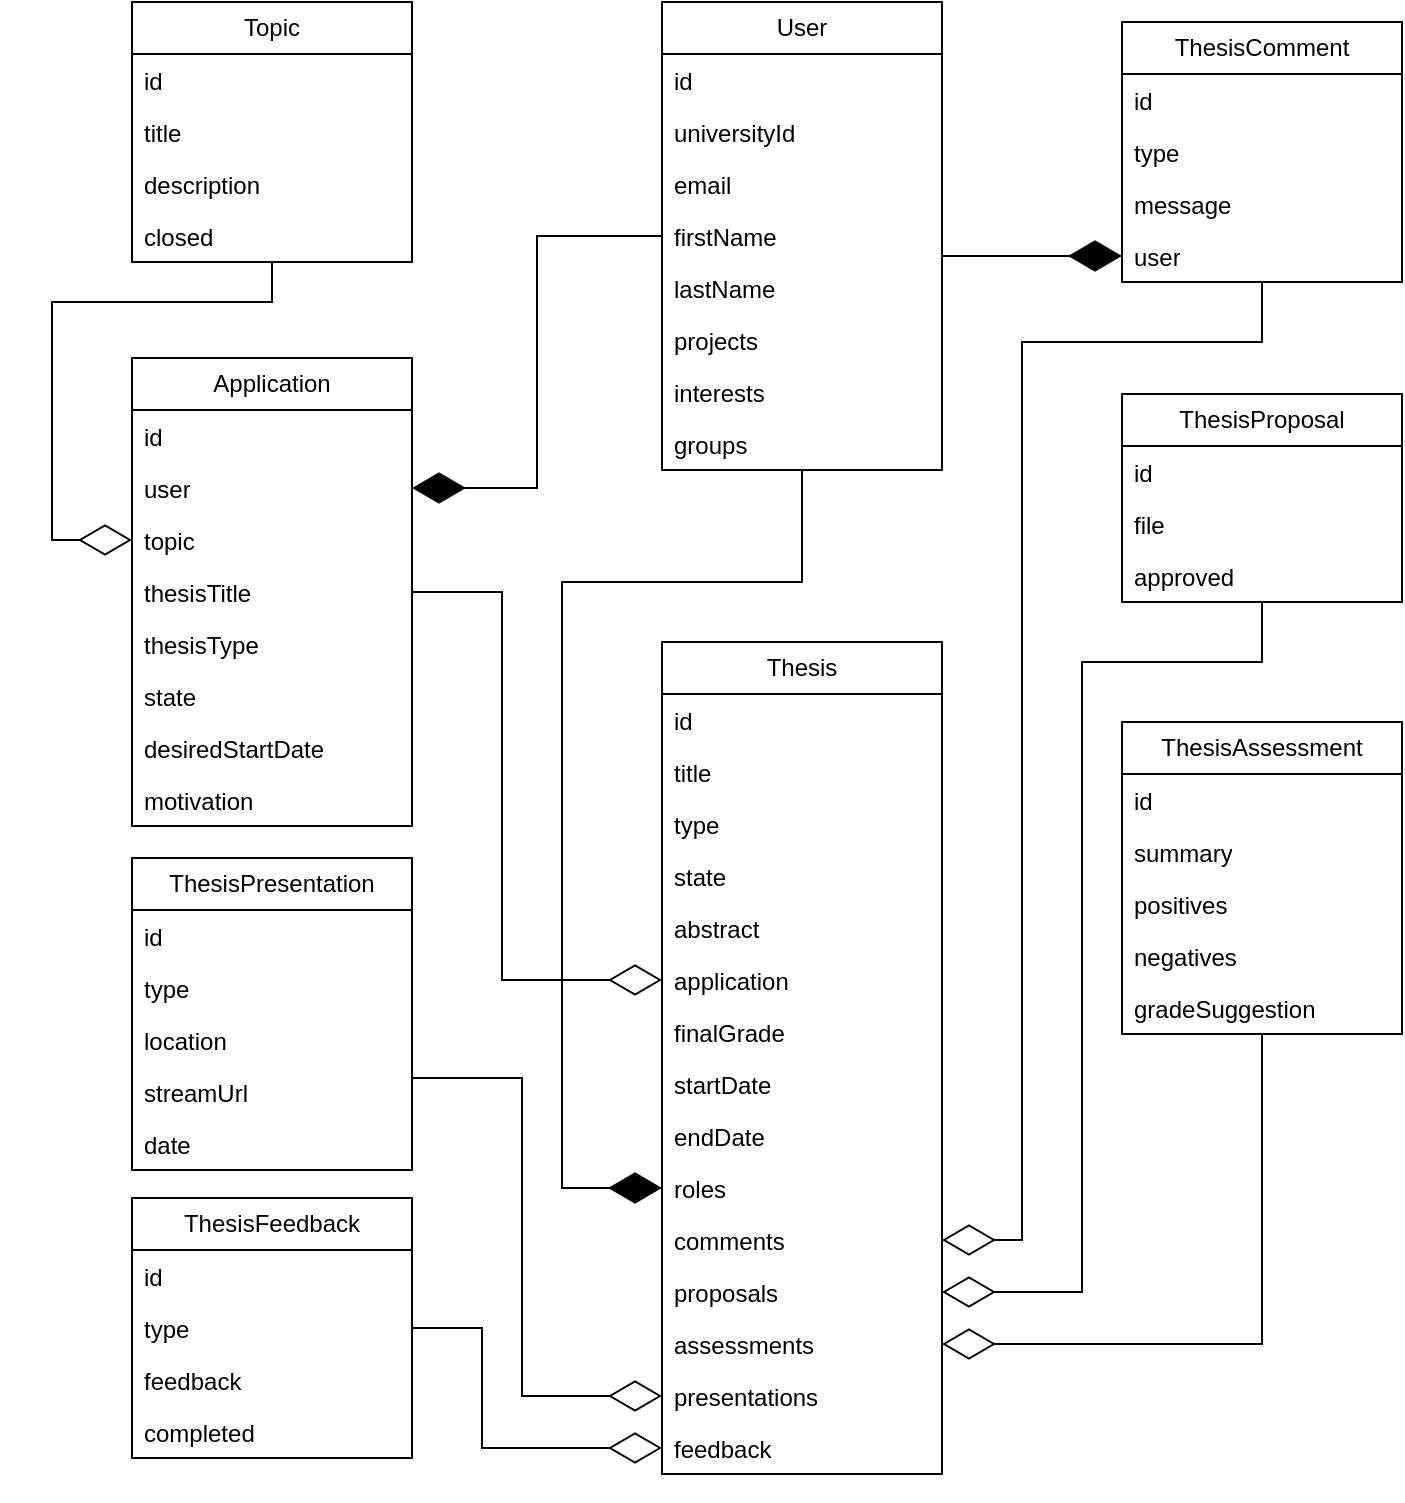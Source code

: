 <mxfile version="24.7.17">
  <diagram name="Page-1" id="Ormo84W_c2IyfqfIDuit">
    <mxGraphModel dx="2106" dy="2141" grid="1" gridSize="10" guides="1" tooltips="1" connect="1" arrows="1" fold="1" page="1" pageScale="1" pageWidth="827" pageHeight="1169" math="0" shadow="0">
      <root>
        <mxCell id="0" />
        <mxCell id="1" parent="0" />
        <mxCell id="oH70vvtLdWhHZ5SHcvYB-1" value="Application" style="swimlane;fontStyle=0;childLayout=stackLayout;horizontal=1;startSize=26;fillColor=none;horizontalStack=0;resizeParent=1;resizeParentMax=0;resizeLast=0;collapsible=1;marginBottom=0;whiteSpace=wrap;html=1;" vertex="1" parent="1">
          <mxGeometry x="95" y="-312" width="140" height="234" as="geometry" />
        </mxCell>
        <mxCell id="oH70vvtLdWhHZ5SHcvYB-2" value="id" style="text;strokeColor=none;fillColor=none;align=left;verticalAlign=top;spacingLeft=4;spacingRight=4;overflow=hidden;rotatable=0;points=[[0,0.5],[1,0.5]];portConstraint=eastwest;whiteSpace=wrap;html=1;" vertex="1" parent="oH70vvtLdWhHZ5SHcvYB-1">
          <mxGeometry y="26" width="140" height="26" as="geometry" />
        </mxCell>
        <mxCell id="oH70vvtLdWhHZ5SHcvYB-3" value="user" style="text;strokeColor=none;fillColor=none;align=left;verticalAlign=top;spacingLeft=4;spacingRight=4;overflow=hidden;rotatable=0;points=[[0,0.5],[1,0.5]];portConstraint=eastwest;whiteSpace=wrap;html=1;" vertex="1" parent="oH70vvtLdWhHZ5SHcvYB-1">
          <mxGeometry y="52" width="140" height="26" as="geometry" />
        </mxCell>
        <mxCell id="oH70vvtLdWhHZ5SHcvYB-4" value="topic" style="text;strokeColor=none;fillColor=none;align=left;verticalAlign=top;spacingLeft=4;spacingRight=4;overflow=hidden;rotatable=0;points=[[0,0.5],[1,0.5]];portConstraint=eastwest;whiteSpace=wrap;html=1;" vertex="1" parent="oH70vvtLdWhHZ5SHcvYB-1">
          <mxGeometry y="78" width="140" height="26" as="geometry" />
        </mxCell>
        <mxCell id="oH70vvtLdWhHZ5SHcvYB-37" value="thesisTitle" style="text;strokeColor=none;fillColor=none;align=left;verticalAlign=top;spacingLeft=4;spacingRight=4;overflow=hidden;rotatable=0;points=[[0,0.5],[1,0.5]];portConstraint=eastwest;whiteSpace=wrap;html=1;" vertex="1" parent="oH70vvtLdWhHZ5SHcvYB-1">
          <mxGeometry y="104" width="140" height="26" as="geometry" />
        </mxCell>
        <mxCell id="oH70vvtLdWhHZ5SHcvYB-39" value="thesisType" style="text;strokeColor=none;fillColor=none;align=left;verticalAlign=top;spacingLeft=4;spacingRight=4;overflow=hidden;rotatable=0;points=[[0,0.5],[1,0.5]];portConstraint=eastwest;whiteSpace=wrap;html=1;" vertex="1" parent="oH70vvtLdWhHZ5SHcvYB-1">
          <mxGeometry y="130" width="140" height="26" as="geometry" />
        </mxCell>
        <mxCell id="oH70vvtLdWhHZ5SHcvYB-38" value="state" style="text;strokeColor=none;fillColor=none;align=left;verticalAlign=top;spacingLeft=4;spacingRight=4;overflow=hidden;rotatable=0;points=[[0,0.5],[1,0.5]];portConstraint=eastwest;whiteSpace=wrap;html=1;" vertex="1" parent="oH70vvtLdWhHZ5SHcvYB-1">
          <mxGeometry y="156" width="140" height="26" as="geometry" />
        </mxCell>
        <mxCell id="oH70vvtLdWhHZ5SHcvYB-40" value="desiredStartDate" style="text;strokeColor=none;fillColor=none;align=left;verticalAlign=top;spacingLeft=4;spacingRight=4;overflow=hidden;rotatable=0;points=[[0,0.5],[1,0.5]];portConstraint=eastwest;whiteSpace=wrap;html=1;" vertex="1" parent="oH70vvtLdWhHZ5SHcvYB-1">
          <mxGeometry y="182" width="140" height="26" as="geometry" />
        </mxCell>
        <mxCell id="oH70vvtLdWhHZ5SHcvYB-44" value="motivation" style="text;strokeColor=none;fillColor=none;align=left;verticalAlign=top;spacingLeft=4;spacingRight=4;overflow=hidden;rotatable=0;points=[[0,0.5],[1,0.5]];portConstraint=eastwest;whiteSpace=wrap;html=1;" vertex="1" parent="oH70vvtLdWhHZ5SHcvYB-1">
          <mxGeometry y="208" width="140" height="26" as="geometry" />
        </mxCell>
        <mxCell id="oH70vvtLdWhHZ5SHcvYB-5" value="Thesis" style="swimlane;fontStyle=0;childLayout=stackLayout;horizontal=1;startSize=26;fillColor=none;horizontalStack=0;resizeParent=1;resizeParentMax=0;resizeLast=0;collapsible=1;marginBottom=0;whiteSpace=wrap;html=1;" vertex="1" parent="1">
          <mxGeometry x="360" y="-170" width="140" height="416" as="geometry" />
        </mxCell>
        <mxCell id="oH70vvtLdWhHZ5SHcvYB-6" value="id" style="text;strokeColor=none;fillColor=none;align=left;verticalAlign=top;spacingLeft=4;spacingRight=4;overflow=hidden;rotatable=0;points=[[0,0.5],[1,0.5]];portConstraint=eastwest;whiteSpace=wrap;html=1;" vertex="1" parent="oH70vvtLdWhHZ5SHcvYB-5">
          <mxGeometry y="26" width="140" height="26" as="geometry" />
        </mxCell>
        <mxCell id="oH70vvtLdWhHZ5SHcvYB-7" value="title" style="text;strokeColor=none;fillColor=none;align=left;verticalAlign=top;spacingLeft=4;spacingRight=4;overflow=hidden;rotatable=0;points=[[0,0.5],[1,0.5]];portConstraint=eastwest;whiteSpace=wrap;html=1;" vertex="1" parent="oH70vvtLdWhHZ5SHcvYB-5">
          <mxGeometry y="52" width="140" height="26" as="geometry" />
        </mxCell>
        <mxCell id="oH70vvtLdWhHZ5SHcvYB-8" value="type" style="text;strokeColor=none;fillColor=none;align=left;verticalAlign=top;spacingLeft=4;spacingRight=4;overflow=hidden;rotatable=0;points=[[0,0.5],[1,0.5]];portConstraint=eastwest;whiteSpace=wrap;html=1;" vertex="1" parent="oH70vvtLdWhHZ5SHcvYB-5">
          <mxGeometry y="78" width="140" height="26" as="geometry" />
        </mxCell>
        <mxCell id="oH70vvtLdWhHZ5SHcvYB-41" value="state" style="text;strokeColor=none;fillColor=none;align=left;verticalAlign=top;spacingLeft=4;spacingRight=4;overflow=hidden;rotatable=0;points=[[0,0.5],[1,0.5]];portConstraint=eastwest;whiteSpace=wrap;html=1;" vertex="1" parent="oH70vvtLdWhHZ5SHcvYB-5">
          <mxGeometry y="104" width="140" height="26" as="geometry" />
        </mxCell>
        <mxCell id="oH70vvtLdWhHZ5SHcvYB-42" value="abstract" style="text;strokeColor=none;fillColor=none;align=left;verticalAlign=top;spacingLeft=4;spacingRight=4;overflow=hidden;rotatable=0;points=[[0,0.5],[1,0.5]];portConstraint=eastwest;whiteSpace=wrap;html=1;" vertex="1" parent="oH70vvtLdWhHZ5SHcvYB-5">
          <mxGeometry y="130" width="140" height="26" as="geometry" />
        </mxCell>
        <mxCell id="oH70vvtLdWhHZ5SHcvYB-43" value="application" style="text;strokeColor=none;fillColor=none;align=left;verticalAlign=top;spacingLeft=4;spacingRight=4;overflow=hidden;rotatable=0;points=[[0,0.5],[1,0.5]];portConstraint=eastwest;whiteSpace=wrap;html=1;" vertex="1" parent="oH70vvtLdWhHZ5SHcvYB-5">
          <mxGeometry y="156" width="140" height="26" as="geometry" />
        </mxCell>
        <mxCell id="oH70vvtLdWhHZ5SHcvYB-45" value="finalGrade" style="text;strokeColor=none;fillColor=none;align=left;verticalAlign=top;spacingLeft=4;spacingRight=4;overflow=hidden;rotatable=0;points=[[0,0.5],[1,0.5]];portConstraint=eastwest;whiteSpace=wrap;html=1;" vertex="1" parent="oH70vvtLdWhHZ5SHcvYB-5">
          <mxGeometry y="182" width="140" height="26" as="geometry" />
        </mxCell>
        <mxCell id="oH70vvtLdWhHZ5SHcvYB-46" value="startDate" style="text;strokeColor=none;fillColor=none;align=left;verticalAlign=top;spacingLeft=4;spacingRight=4;overflow=hidden;rotatable=0;points=[[0,0.5],[1,0.5]];portConstraint=eastwest;whiteSpace=wrap;html=1;" vertex="1" parent="oH70vvtLdWhHZ5SHcvYB-5">
          <mxGeometry y="208" width="140" height="26" as="geometry" />
        </mxCell>
        <mxCell id="oH70vvtLdWhHZ5SHcvYB-47" value="endDate" style="text;strokeColor=none;fillColor=none;align=left;verticalAlign=top;spacingLeft=4;spacingRight=4;overflow=hidden;rotatable=0;points=[[0,0.5],[1,0.5]];portConstraint=eastwest;whiteSpace=wrap;html=1;" vertex="1" parent="oH70vvtLdWhHZ5SHcvYB-5">
          <mxGeometry y="234" width="140" height="26" as="geometry" />
        </mxCell>
        <mxCell id="oH70vvtLdWhHZ5SHcvYB-48" value="roles" style="text;strokeColor=none;fillColor=none;align=left;verticalAlign=top;spacingLeft=4;spacingRight=4;overflow=hidden;rotatable=0;points=[[0,0.5],[1,0.5]];portConstraint=eastwest;whiteSpace=wrap;html=1;" vertex="1" parent="oH70vvtLdWhHZ5SHcvYB-5">
          <mxGeometry y="260" width="140" height="26" as="geometry" />
        </mxCell>
        <mxCell id="oH70vvtLdWhHZ5SHcvYB-68" value="comments" style="text;strokeColor=none;fillColor=none;align=left;verticalAlign=top;spacingLeft=4;spacingRight=4;overflow=hidden;rotatable=0;points=[[0,0.5],[1,0.5]];portConstraint=eastwest;whiteSpace=wrap;html=1;" vertex="1" parent="oH70vvtLdWhHZ5SHcvYB-5">
          <mxGeometry y="286" width="140" height="26" as="geometry" />
        </mxCell>
        <mxCell id="oH70vvtLdWhHZ5SHcvYB-49" value="proposals" style="text;strokeColor=none;fillColor=none;align=left;verticalAlign=top;spacingLeft=4;spacingRight=4;overflow=hidden;rotatable=0;points=[[0,0.5],[1,0.5]];portConstraint=eastwest;whiteSpace=wrap;html=1;" vertex="1" parent="oH70vvtLdWhHZ5SHcvYB-5">
          <mxGeometry y="312" width="140" height="26" as="geometry" />
        </mxCell>
        <mxCell id="oH70vvtLdWhHZ5SHcvYB-50" value="assessments" style="text;strokeColor=none;fillColor=none;align=left;verticalAlign=top;spacingLeft=4;spacingRight=4;overflow=hidden;rotatable=0;points=[[0,0.5],[1,0.5]];portConstraint=eastwest;whiteSpace=wrap;html=1;" vertex="1" parent="oH70vvtLdWhHZ5SHcvYB-5">
          <mxGeometry y="338" width="140" height="26" as="geometry" />
        </mxCell>
        <mxCell id="oH70vvtLdWhHZ5SHcvYB-51" value="presentations" style="text;strokeColor=none;fillColor=none;align=left;verticalAlign=top;spacingLeft=4;spacingRight=4;overflow=hidden;rotatable=0;points=[[0,0.5],[1,0.5]];portConstraint=eastwest;whiteSpace=wrap;html=1;" vertex="1" parent="oH70vvtLdWhHZ5SHcvYB-5">
          <mxGeometry y="364" width="140" height="26" as="geometry" />
        </mxCell>
        <mxCell id="oH70vvtLdWhHZ5SHcvYB-52" value="feedback" style="text;strokeColor=none;fillColor=none;align=left;verticalAlign=top;spacingLeft=4;spacingRight=4;overflow=hidden;rotatable=0;points=[[0,0.5],[1,0.5]];portConstraint=eastwest;whiteSpace=wrap;html=1;" vertex="1" parent="oH70vvtLdWhHZ5SHcvYB-5">
          <mxGeometry y="390" width="140" height="26" as="geometry" />
        </mxCell>
        <mxCell id="oH70vvtLdWhHZ5SHcvYB-9" value="ThesisAssessment" style="swimlane;fontStyle=0;childLayout=stackLayout;horizontal=1;startSize=26;fillColor=none;horizontalStack=0;resizeParent=1;resizeParentMax=0;resizeLast=0;collapsible=1;marginBottom=0;whiteSpace=wrap;html=1;" vertex="1" parent="1">
          <mxGeometry x="590" y="-130" width="140" height="156" as="geometry" />
        </mxCell>
        <mxCell id="oH70vvtLdWhHZ5SHcvYB-10" value="id" style="text;strokeColor=none;fillColor=none;align=left;verticalAlign=top;spacingLeft=4;spacingRight=4;overflow=hidden;rotatable=0;points=[[0,0.5],[1,0.5]];portConstraint=eastwest;whiteSpace=wrap;html=1;" vertex="1" parent="oH70vvtLdWhHZ5SHcvYB-9">
          <mxGeometry y="26" width="140" height="26" as="geometry" />
        </mxCell>
        <mxCell id="oH70vvtLdWhHZ5SHcvYB-11" value="summary" style="text;strokeColor=none;fillColor=none;align=left;verticalAlign=top;spacingLeft=4;spacingRight=4;overflow=hidden;rotatable=0;points=[[0,0.5],[1,0.5]];portConstraint=eastwest;whiteSpace=wrap;html=1;" vertex="1" parent="oH70vvtLdWhHZ5SHcvYB-9">
          <mxGeometry y="52" width="140" height="26" as="geometry" />
        </mxCell>
        <mxCell id="oH70vvtLdWhHZ5SHcvYB-12" value="positives" style="text;strokeColor=none;fillColor=none;align=left;verticalAlign=top;spacingLeft=4;spacingRight=4;overflow=hidden;rotatable=0;points=[[0,0.5],[1,0.5]];portConstraint=eastwest;whiteSpace=wrap;html=1;" vertex="1" parent="oH70vvtLdWhHZ5SHcvYB-9">
          <mxGeometry y="78" width="140" height="26" as="geometry" />
        </mxCell>
        <mxCell id="oH70vvtLdWhHZ5SHcvYB-56" value="negatives" style="text;strokeColor=none;fillColor=none;align=left;verticalAlign=top;spacingLeft=4;spacingRight=4;overflow=hidden;rotatable=0;points=[[0,0.5],[1,0.5]];portConstraint=eastwest;whiteSpace=wrap;html=1;" vertex="1" parent="oH70vvtLdWhHZ5SHcvYB-9">
          <mxGeometry y="104" width="140" height="26" as="geometry" />
        </mxCell>
        <mxCell id="oH70vvtLdWhHZ5SHcvYB-57" value="gradeSuggestion" style="text;strokeColor=none;fillColor=none;align=left;verticalAlign=top;spacingLeft=4;spacingRight=4;overflow=hidden;rotatable=0;points=[[0,0.5],[1,0.5]];portConstraint=eastwest;whiteSpace=wrap;html=1;" vertex="1" parent="oH70vvtLdWhHZ5SHcvYB-9">
          <mxGeometry y="130" width="140" height="26" as="geometry" />
        </mxCell>
        <mxCell id="oH70vvtLdWhHZ5SHcvYB-13" value="ThesisComment" style="swimlane;fontStyle=0;childLayout=stackLayout;horizontal=1;startSize=26;fillColor=none;horizontalStack=0;resizeParent=1;resizeParentMax=0;resizeLast=0;collapsible=1;marginBottom=0;whiteSpace=wrap;html=1;" vertex="1" parent="1">
          <mxGeometry x="590" y="-480" width="140" height="130" as="geometry" />
        </mxCell>
        <mxCell id="oH70vvtLdWhHZ5SHcvYB-14" value="id" style="text;strokeColor=none;fillColor=none;align=left;verticalAlign=top;spacingLeft=4;spacingRight=4;overflow=hidden;rotatable=0;points=[[0,0.5],[1,0.5]];portConstraint=eastwest;whiteSpace=wrap;html=1;" vertex="1" parent="oH70vvtLdWhHZ5SHcvYB-13">
          <mxGeometry y="26" width="140" height="26" as="geometry" />
        </mxCell>
        <mxCell id="oH70vvtLdWhHZ5SHcvYB-15" value="type" style="text;strokeColor=none;fillColor=none;align=left;verticalAlign=top;spacingLeft=4;spacingRight=4;overflow=hidden;rotatable=0;points=[[0,0.5],[1,0.5]];portConstraint=eastwest;whiteSpace=wrap;html=1;" vertex="1" parent="oH70vvtLdWhHZ5SHcvYB-13">
          <mxGeometry y="52" width="140" height="26" as="geometry" />
        </mxCell>
        <mxCell id="oH70vvtLdWhHZ5SHcvYB-16" value="message" style="text;strokeColor=none;fillColor=none;align=left;verticalAlign=top;spacingLeft=4;spacingRight=4;overflow=hidden;rotatable=0;points=[[0,0.5],[1,0.5]];portConstraint=eastwest;whiteSpace=wrap;html=1;" vertex="1" parent="oH70vvtLdWhHZ5SHcvYB-13">
          <mxGeometry y="78" width="140" height="26" as="geometry" />
        </mxCell>
        <mxCell id="oH70vvtLdWhHZ5SHcvYB-55" value="user" style="text;strokeColor=none;fillColor=none;align=left;verticalAlign=top;spacingLeft=4;spacingRight=4;overflow=hidden;rotatable=0;points=[[0,0.5],[1,0.5]];portConstraint=eastwest;whiteSpace=wrap;html=1;" vertex="1" parent="oH70vvtLdWhHZ5SHcvYB-13">
          <mxGeometry y="104" width="140" height="26" as="geometry" />
        </mxCell>
        <mxCell id="oH70vvtLdWhHZ5SHcvYB-17" value="ThesisFeedback" style="swimlane;fontStyle=0;childLayout=stackLayout;horizontal=1;startSize=26;fillColor=none;horizontalStack=0;resizeParent=1;resizeParentMax=0;resizeLast=0;collapsible=1;marginBottom=0;whiteSpace=wrap;html=1;" vertex="1" parent="1">
          <mxGeometry x="95" y="108" width="140" height="130" as="geometry" />
        </mxCell>
        <mxCell id="oH70vvtLdWhHZ5SHcvYB-18" value="id" style="text;strokeColor=none;fillColor=none;align=left;verticalAlign=top;spacingLeft=4;spacingRight=4;overflow=hidden;rotatable=0;points=[[0,0.5],[1,0.5]];portConstraint=eastwest;whiteSpace=wrap;html=1;" vertex="1" parent="oH70vvtLdWhHZ5SHcvYB-17">
          <mxGeometry y="26" width="140" height="26" as="geometry" />
        </mxCell>
        <mxCell id="oH70vvtLdWhHZ5SHcvYB-19" value="type" style="text;strokeColor=none;fillColor=none;align=left;verticalAlign=top;spacingLeft=4;spacingRight=4;overflow=hidden;rotatable=0;points=[[0,0.5],[1,0.5]];portConstraint=eastwest;whiteSpace=wrap;html=1;" vertex="1" parent="oH70vvtLdWhHZ5SHcvYB-17">
          <mxGeometry y="52" width="140" height="26" as="geometry" />
        </mxCell>
        <mxCell id="oH70vvtLdWhHZ5SHcvYB-20" value="feedback" style="text;strokeColor=none;fillColor=none;align=left;verticalAlign=top;spacingLeft=4;spacingRight=4;overflow=hidden;rotatable=0;points=[[0,0.5],[1,0.5]];portConstraint=eastwest;whiteSpace=wrap;html=1;" vertex="1" parent="oH70vvtLdWhHZ5SHcvYB-17">
          <mxGeometry y="78" width="140" height="26" as="geometry" />
        </mxCell>
        <mxCell id="oH70vvtLdWhHZ5SHcvYB-54" value="completed" style="text;strokeColor=none;fillColor=none;align=left;verticalAlign=top;spacingLeft=4;spacingRight=4;overflow=hidden;rotatable=0;points=[[0,0.5],[1,0.5]];portConstraint=eastwest;whiteSpace=wrap;html=1;" vertex="1" parent="oH70vvtLdWhHZ5SHcvYB-17">
          <mxGeometry y="104" width="140" height="26" as="geometry" />
        </mxCell>
        <mxCell id="oH70vvtLdWhHZ5SHcvYB-21" value="User" style="swimlane;fontStyle=0;childLayout=stackLayout;horizontal=1;startSize=26;fillColor=none;horizontalStack=0;resizeParent=1;resizeParentMax=0;resizeLast=0;collapsible=1;marginBottom=0;whiteSpace=wrap;html=1;" vertex="1" parent="1">
          <mxGeometry x="360" y="-490" width="140" height="234" as="geometry" />
        </mxCell>
        <mxCell id="oH70vvtLdWhHZ5SHcvYB-22" value="id" style="text;strokeColor=none;fillColor=none;align=left;verticalAlign=top;spacingLeft=4;spacingRight=4;overflow=hidden;rotatable=0;points=[[0,0.5],[1,0.5]];portConstraint=eastwest;whiteSpace=wrap;html=1;" vertex="1" parent="oH70vvtLdWhHZ5SHcvYB-21">
          <mxGeometry y="26" width="140" height="26" as="geometry" />
        </mxCell>
        <mxCell id="oH70vvtLdWhHZ5SHcvYB-23" value="universityId" style="text;strokeColor=none;fillColor=none;align=left;verticalAlign=top;spacingLeft=4;spacingRight=4;overflow=hidden;rotatable=0;points=[[0,0.5],[1,0.5]];portConstraint=eastwest;whiteSpace=wrap;html=1;" vertex="1" parent="oH70vvtLdWhHZ5SHcvYB-21">
          <mxGeometry y="52" width="140" height="26" as="geometry" />
        </mxCell>
        <mxCell id="oH70vvtLdWhHZ5SHcvYB-66" value="email" style="text;strokeColor=none;fillColor=none;align=left;verticalAlign=top;spacingLeft=4;spacingRight=4;overflow=hidden;rotatable=0;points=[[0,0.5],[1,0.5]];portConstraint=eastwest;whiteSpace=wrap;html=1;" vertex="1" parent="oH70vvtLdWhHZ5SHcvYB-21">
          <mxGeometry y="78" width="140" height="26" as="geometry" />
        </mxCell>
        <mxCell id="oH70vvtLdWhHZ5SHcvYB-64" value="firstName" style="text;strokeColor=none;fillColor=none;align=left;verticalAlign=top;spacingLeft=4;spacingRight=4;overflow=hidden;rotatable=0;points=[[0,0.5],[1,0.5]];portConstraint=eastwest;whiteSpace=wrap;html=1;" vertex="1" parent="oH70vvtLdWhHZ5SHcvYB-21">
          <mxGeometry y="104" width="140" height="26" as="geometry" />
        </mxCell>
        <mxCell id="oH70vvtLdWhHZ5SHcvYB-65" value="lastName" style="text;strokeColor=none;fillColor=none;align=left;verticalAlign=top;spacingLeft=4;spacingRight=4;overflow=hidden;rotatable=0;points=[[0,0.5],[1,0.5]];portConstraint=eastwest;whiteSpace=wrap;html=1;" vertex="1" parent="oH70vvtLdWhHZ5SHcvYB-21">
          <mxGeometry y="130" width="140" height="26" as="geometry" />
        </mxCell>
        <mxCell id="oH70vvtLdWhHZ5SHcvYB-67" value="projects" style="text;strokeColor=none;fillColor=none;align=left;verticalAlign=top;spacingLeft=4;spacingRight=4;overflow=hidden;rotatable=0;points=[[0,0.5],[1,0.5]];portConstraint=eastwest;whiteSpace=wrap;html=1;" vertex="1" parent="oH70vvtLdWhHZ5SHcvYB-21">
          <mxGeometry y="156" width="140" height="26" as="geometry" />
        </mxCell>
        <mxCell id="oH70vvtLdWhHZ5SHcvYB-63" value="interests" style="text;strokeColor=none;fillColor=none;align=left;verticalAlign=top;spacingLeft=4;spacingRight=4;overflow=hidden;rotatable=0;points=[[0,0.5],[1,0.5]];portConstraint=eastwest;whiteSpace=wrap;html=1;" vertex="1" parent="oH70vvtLdWhHZ5SHcvYB-21">
          <mxGeometry y="182" width="140" height="26" as="geometry" />
        </mxCell>
        <mxCell id="oH70vvtLdWhHZ5SHcvYB-62" value="groups" style="text;strokeColor=none;fillColor=none;align=left;verticalAlign=top;spacingLeft=4;spacingRight=4;overflow=hidden;rotatable=0;points=[[0,0.5],[1,0.5]];portConstraint=eastwest;whiteSpace=wrap;html=1;" vertex="1" parent="oH70vvtLdWhHZ5SHcvYB-21">
          <mxGeometry y="208" width="140" height="26" as="geometry" />
        </mxCell>
        <mxCell id="oH70vvtLdWhHZ5SHcvYB-25" value="ThesisPresentation" style="swimlane;fontStyle=0;childLayout=stackLayout;horizontal=1;startSize=26;fillColor=none;horizontalStack=0;resizeParent=1;resizeParentMax=0;resizeLast=0;collapsible=1;marginBottom=0;whiteSpace=wrap;html=1;" vertex="1" parent="1">
          <mxGeometry x="95" y="-62" width="140" height="156" as="geometry" />
        </mxCell>
        <mxCell id="oH70vvtLdWhHZ5SHcvYB-26" value="id" style="text;strokeColor=none;fillColor=none;align=left;verticalAlign=top;spacingLeft=4;spacingRight=4;overflow=hidden;rotatable=0;points=[[0,0.5],[1,0.5]];portConstraint=eastwest;whiteSpace=wrap;html=1;" vertex="1" parent="oH70vvtLdWhHZ5SHcvYB-25">
          <mxGeometry y="26" width="140" height="26" as="geometry" />
        </mxCell>
        <mxCell id="oH70vvtLdWhHZ5SHcvYB-27" value="type" style="text;strokeColor=none;fillColor=none;align=left;verticalAlign=top;spacingLeft=4;spacingRight=4;overflow=hidden;rotatable=0;points=[[0,0.5],[1,0.5]];portConstraint=eastwest;whiteSpace=wrap;html=1;" vertex="1" parent="oH70vvtLdWhHZ5SHcvYB-25">
          <mxGeometry y="52" width="140" height="26" as="geometry" />
        </mxCell>
        <mxCell id="oH70vvtLdWhHZ5SHcvYB-58" value="location" style="text;strokeColor=none;fillColor=none;align=left;verticalAlign=top;spacingLeft=4;spacingRight=4;overflow=hidden;rotatable=0;points=[[0,0.5],[1,0.5]];portConstraint=eastwest;whiteSpace=wrap;html=1;" vertex="1" parent="oH70vvtLdWhHZ5SHcvYB-25">
          <mxGeometry y="78" width="140" height="26" as="geometry" />
        </mxCell>
        <mxCell id="oH70vvtLdWhHZ5SHcvYB-59" value="streamUrl" style="text;strokeColor=none;fillColor=none;align=left;verticalAlign=top;spacingLeft=4;spacingRight=4;overflow=hidden;rotatable=0;points=[[0,0.5],[1,0.5]];portConstraint=eastwest;whiteSpace=wrap;html=1;" vertex="1" parent="oH70vvtLdWhHZ5SHcvYB-25">
          <mxGeometry y="104" width="140" height="26" as="geometry" />
        </mxCell>
        <mxCell id="oH70vvtLdWhHZ5SHcvYB-60" value="date" style="text;strokeColor=none;fillColor=none;align=left;verticalAlign=top;spacingLeft=4;spacingRight=4;overflow=hidden;rotatable=0;points=[[0,0.5],[1,0.5]];portConstraint=eastwest;whiteSpace=wrap;html=1;" vertex="1" parent="oH70vvtLdWhHZ5SHcvYB-25">
          <mxGeometry y="130" width="140" height="26" as="geometry" />
        </mxCell>
        <mxCell id="oH70vvtLdWhHZ5SHcvYB-29" value="ThesisProposal" style="swimlane;fontStyle=0;childLayout=stackLayout;horizontal=1;startSize=26;fillColor=none;horizontalStack=0;resizeParent=1;resizeParentMax=0;resizeLast=0;collapsible=1;marginBottom=0;whiteSpace=wrap;html=1;" vertex="1" parent="1">
          <mxGeometry x="590" y="-294" width="140" height="104" as="geometry" />
        </mxCell>
        <mxCell id="oH70vvtLdWhHZ5SHcvYB-30" value="id" style="text;strokeColor=none;fillColor=none;align=left;verticalAlign=top;spacingLeft=4;spacingRight=4;overflow=hidden;rotatable=0;points=[[0,0.5],[1,0.5]];portConstraint=eastwest;whiteSpace=wrap;html=1;" vertex="1" parent="oH70vvtLdWhHZ5SHcvYB-29">
          <mxGeometry y="26" width="140" height="26" as="geometry" />
        </mxCell>
        <mxCell id="oH70vvtLdWhHZ5SHcvYB-31" value="file" style="text;strokeColor=none;fillColor=none;align=left;verticalAlign=top;spacingLeft=4;spacingRight=4;overflow=hidden;rotatable=0;points=[[0,0.5],[1,0.5]];portConstraint=eastwest;whiteSpace=wrap;html=1;" vertex="1" parent="oH70vvtLdWhHZ5SHcvYB-29">
          <mxGeometry y="52" width="140" height="26" as="geometry" />
        </mxCell>
        <mxCell id="oH70vvtLdWhHZ5SHcvYB-32" value="approved" style="text;strokeColor=none;fillColor=none;align=left;verticalAlign=top;spacingLeft=4;spacingRight=4;overflow=hidden;rotatable=0;points=[[0,0.5],[1,0.5]];portConstraint=eastwest;whiteSpace=wrap;html=1;" vertex="1" parent="oH70vvtLdWhHZ5SHcvYB-29">
          <mxGeometry y="78" width="140" height="26" as="geometry" />
        </mxCell>
        <mxCell id="oH70vvtLdWhHZ5SHcvYB-33" value="Topic" style="swimlane;fontStyle=0;childLayout=stackLayout;horizontal=1;startSize=26;fillColor=none;horizontalStack=0;resizeParent=1;resizeParentMax=0;resizeLast=0;collapsible=1;marginBottom=0;whiteSpace=wrap;html=1;" vertex="1" parent="1">
          <mxGeometry x="95" y="-490" width="140" height="130" as="geometry" />
        </mxCell>
        <mxCell id="oH70vvtLdWhHZ5SHcvYB-34" value="id" style="text;strokeColor=none;fillColor=none;align=left;verticalAlign=top;spacingLeft=4;spacingRight=4;overflow=hidden;rotatable=0;points=[[0,0.5],[1,0.5]];portConstraint=eastwest;whiteSpace=wrap;html=1;" vertex="1" parent="oH70vvtLdWhHZ5SHcvYB-33">
          <mxGeometry y="26" width="140" height="26" as="geometry" />
        </mxCell>
        <mxCell id="oH70vvtLdWhHZ5SHcvYB-35" value="title" style="text;strokeColor=none;fillColor=none;align=left;verticalAlign=top;spacingLeft=4;spacingRight=4;overflow=hidden;rotatable=0;points=[[0,0.5],[1,0.5]];portConstraint=eastwest;whiteSpace=wrap;html=1;" vertex="1" parent="oH70vvtLdWhHZ5SHcvYB-33">
          <mxGeometry y="52" width="140" height="26" as="geometry" />
        </mxCell>
        <mxCell id="oH70vvtLdWhHZ5SHcvYB-36" value="description" style="text;strokeColor=none;fillColor=none;align=left;verticalAlign=top;spacingLeft=4;spacingRight=4;overflow=hidden;rotatable=0;points=[[0,0.5],[1,0.5]];portConstraint=eastwest;whiteSpace=wrap;html=1;" vertex="1" parent="oH70vvtLdWhHZ5SHcvYB-33">
          <mxGeometry y="78" width="140" height="26" as="geometry" />
        </mxCell>
        <mxCell id="oH70vvtLdWhHZ5SHcvYB-53" value="closed" style="text;strokeColor=none;fillColor=none;align=left;verticalAlign=top;spacingLeft=4;spacingRight=4;overflow=hidden;rotatable=0;points=[[0,0.5],[1,0.5]];portConstraint=eastwest;whiteSpace=wrap;html=1;" vertex="1" parent="oH70vvtLdWhHZ5SHcvYB-33">
          <mxGeometry y="104" width="140" height="26" as="geometry" />
        </mxCell>
        <mxCell id="oH70vvtLdWhHZ5SHcvYB-69" value="" style="endArrow=diamondThin;endFill=1;endSize=24;html=1;rounded=0;entryX=0;entryY=0.5;entryDx=0;entryDy=0;edgeStyle=orthogonalEdgeStyle;" edge="1" parent="1" source="oH70vvtLdWhHZ5SHcvYB-21" target="oH70vvtLdWhHZ5SHcvYB-55">
          <mxGeometry width="160" relative="1" as="geometry">
            <mxPoint x="550" y="-530" as="sourcePoint" />
            <mxPoint x="620" y="-240" as="targetPoint" />
            <Array as="points">
              <mxPoint x="520" y="-363" />
              <mxPoint x="520" y="-363" />
            </Array>
          </mxGeometry>
        </mxCell>
        <mxCell id="oH70vvtLdWhHZ5SHcvYB-70" value="" style="endArrow=diamondThin;endFill=1;endSize=24;html=1;rounded=0;entryX=1;entryY=0.5;entryDx=0;entryDy=0;edgeStyle=orthogonalEdgeStyle;" edge="1" parent="1" source="oH70vvtLdWhHZ5SHcvYB-21" target="oH70vvtLdWhHZ5SHcvYB-3">
          <mxGeometry width="160" relative="1" as="geometry">
            <mxPoint x="490" y="-230" as="sourcePoint" />
            <mxPoint x="330" y="-230" as="targetPoint" />
          </mxGeometry>
        </mxCell>
        <mxCell id="oH70vvtLdWhHZ5SHcvYB-71" value="" style="endArrow=diamondThin;endFill=0;endSize=24;html=1;rounded=0;entryX=0;entryY=0.5;entryDx=0;entryDy=0;edgeStyle=orthogonalEdgeStyle;" edge="1" parent="1" source="oH70vvtLdWhHZ5SHcvYB-33" target="oH70vvtLdWhHZ5SHcvYB-4">
          <mxGeometry width="160" relative="1" as="geometry">
            <mxPoint x="-95" y="-180" as="sourcePoint" />
            <mxPoint x="65" y="-180" as="targetPoint" />
            <Array as="points">
              <mxPoint x="165" y="-340" />
              <mxPoint x="55" y="-340" />
              <mxPoint x="55" y="-221" />
            </Array>
          </mxGeometry>
        </mxCell>
        <mxCell id="oH70vvtLdWhHZ5SHcvYB-72" value="" style="endArrow=diamondThin;endFill=0;endSize=24;html=1;rounded=0;entryX=1;entryY=0.5;entryDx=0;entryDy=0;edgeStyle=orthogonalEdgeStyle;" edge="1" parent="1" source="oH70vvtLdWhHZ5SHcvYB-13" target="oH70vvtLdWhHZ5SHcvYB-68">
          <mxGeometry width="160" relative="1" as="geometry">
            <mxPoint x="400" y="-220" as="sourcePoint" />
            <mxPoint x="560" y="-220" as="targetPoint" />
            <Array as="points">
              <mxPoint x="660" y="-320" />
              <mxPoint x="540" y="-320" />
              <mxPoint x="540" y="129" />
            </Array>
          </mxGeometry>
        </mxCell>
        <mxCell id="oH70vvtLdWhHZ5SHcvYB-73" value="" style="endArrow=diamondThin;endFill=0;endSize=24;html=1;rounded=0;entryX=1;entryY=0.5;entryDx=0;entryDy=0;edgeStyle=orthogonalEdgeStyle;" edge="1" parent="1" source="oH70vvtLdWhHZ5SHcvYB-29" target="oH70vvtLdWhHZ5SHcvYB-49">
          <mxGeometry width="160" relative="1" as="geometry">
            <mxPoint x="760" y="60" as="sourcePoint" />
            <mxPoint x="920" y="60" as="targetPoint" />
            <Array as="points">
              <mxPoint x="660" y="-160" />
              <mxPoint x="570" y="-160" />
              <mxPoint x="570" y="155" />
            </Array>
          </mxGeometry>
        </mxCell>
        <mxCell id="oH70vvtLdWhHZ5SHcvYB-74" value="" style="endArrow=diamondThin;endFill=0;endSize=24;html=1;rounded=0;entryX=1;entryY=0.5;entryDx=0;entryDy=0;edgeStyle=orthogonalEdgeStyle;" edge="1" parent="1" source="oH70vvtLdWhHZ5SHcvYB-9" target="oH70vvtLdWhHZ5SHcvYB-50">
          <mxGeometry width="160" relative="1" as="geometry">
            <mxPoint x="750" y="180" as="sourcePoint" />
            <mxPoint x="910" y="180" as="targetPoint" />
          </mxGeometry>
        </mxCell>
        <mxCell id="oH70vvtLdWhHZ5SHcvYB-75" value="" style="endArrow=diamondThin;endFill=0;endSize=24;html=1;rounded=0;entryX=0;entryY=0.5;entryDx=0;entryDy=0;edgeStyle=orthogonalEdgeStyle;" edge="1" parent="1" source="oH70vvtLdWhHZ5SHcvYB-25" target="oH70vvtLdWhHZ5SHcvYB-51">
          <mxGeometry width="160" relative="1" as="geometry">
            <mxPoint x="80" y="260" as="sourcePoint" />
            <mxPoint x="240" y="260" as="targetPoint" />
            <Array as="points">
              <mxPoint x="290" y="48" />
              <mxPoint x="290" y="207" />
            </Array>
          </mxGeometry>
        </mxCell>
        <mxCell id="oH70vvtLdWhHZ5SHcvYB-76" value="" style="endArrow=diamondThin;endFill=0;endSize=24;html=1;rounded=0;entryX=0;entryY=0.5;entryDx=0;entryDy=0;edgeStyle=orthogonalEdgeStyle;" edge="1" parent="1" source="oH70vvtLdWhHZ5SHcvYB-17" target="oH70vvtLdWhHZ5SHcvYB-52">
          <mxGeometry width="160" relative="1" as="geometry">
            <mxPoint x="130" y="240" as="sourcePoint" />
            <mxPoint x="290" y="240" as="targetPoint" />
            <Array as="points">
              <mxPoint x="270" y="173" />
              <mxPoint x="270" y="233" />
            </Array>
          </mxGeometry>
        </mxCell>
        <mxCell id="oH70vvtLdWhHZ5SHcvYB-79" value="" style="endArrow=diamondThin;endFill=1;endSize=24;html=1;rounded=0;entryX=0;entryY=0.5;entryDx=0;entryDy=0;edgeStyle=orthogonalEdgeStyle;" edge="1" parent="1" source="oH70vvtLdWhHZ5SHcvYB-21" target="oH70vvtLdWhHZ5SHcvYB-48">
          <mxGeometry width="160" relative="1" as="geometry">
            <mxPoint x="330" y="-210" as="sourcePoint" />
            <mxPoint x="490" y="-210" as="targetPoint" />
            <Array as="points">
              <mxPoint x="430" y="-200" />
              <mxPoint x="310" y="-200" />
              <mxPoint x="310" y="103" />
            </Array>
          </mxGeometry>
        </mxCell>
        <mxCell id="oH70vvtLdWhHZ5SHcvYB-80" value="" style="endArrow=diamondThin;endFill=0;endSize=24;html=1;rounded=0;entryX=0;entryY=0.5;entryDx=0;entryDy=0;edgeStyle=orthogonalEdgeStyle;" edge="1" parent="1" source="oH70vvtLdWhHZ5SHcvYB-1" target="oH70vvtLdWhHZ5SHcvYB-43">
          <mxGeometry width="160" relative="1" as="geometry">
            <mxPoint x="-140" y="70" as="sourcePoint" />
            <mxPoint x="20" y="70" as="targetPoint" />
            <Array as="points">
              <mxPoint x="280" y="-195" />
              <mxPoint x="280" y="-1" />
            </Array>
          </mxGeometry>
        </mxCell>
      </root>
    </mxGraphModel>
  </diagram>
</mxfile>
